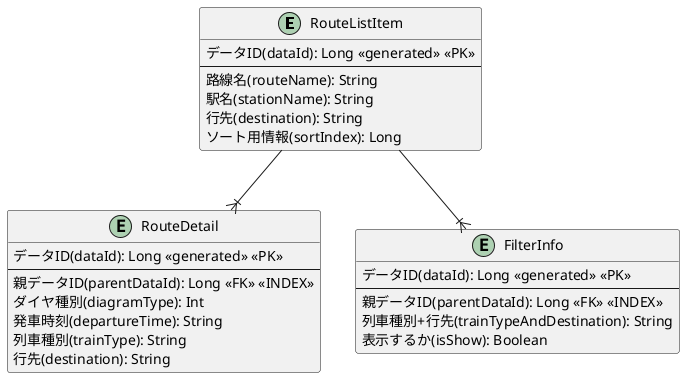 @startuml

' 路線一覧テーブル
entity RouteListItem {
    データID(dataId): Long <<generated>> <<PK>>
    --
    路線名(routeName): String
    駅名(stationName): String
    行先(destination): String
    ソート用情報(sortIndex): Long
}

' 詳細情報
entity RouteDetail {
    データID(dataId): Long <<generated>> <<PK>>
    --
    親データID(parentDataId): Long <<FK>> <<INDEX>>
    ダイヤ種別(diagramType): Int
    発車時刻(departureTime): String
    列車種別(trainType): String
    行先(destination): String
}

' フィルタ情報
entity FilterInfo {
    データID(dataId): Long <<generated>> <<PK>>
    --
    親データID(parentDataId): Long <<FK>> <<INDEX>>
    列車種別+行先(trainTypeAndDestination): String
    表示するか(isShow): Boolean
}

RouteListItem --|{ RouteDetail
RouteListItem --|{ FilterInfo

@enduml